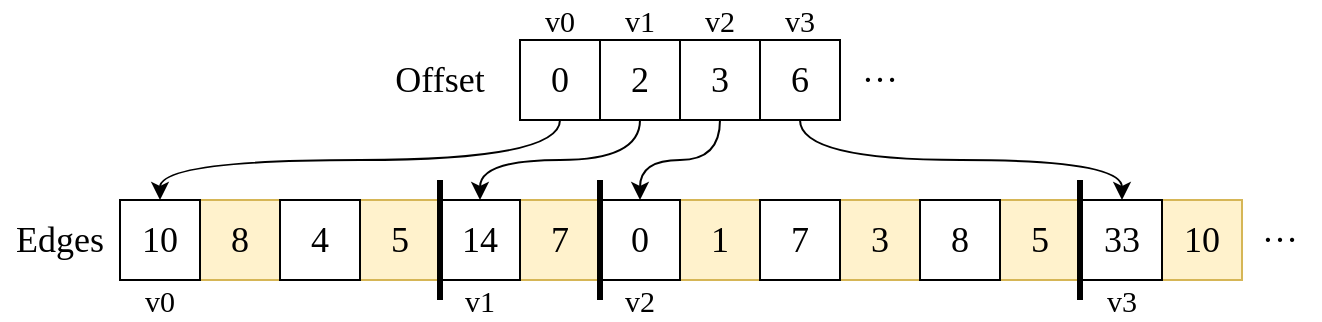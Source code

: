 <mxfile version="10.7.1" type="device"><diagram id="bMTfq0BPbaWWqMItNb-N" name="CSR"><mxGraphModel dx="780" dy="1114" grid="1" gridSize="10" guides="1" tooltips="1" connect="1" arrows="1" fold="1" page="1" pageScale="1" pageWidth="827" pageHeight="1169" math="0" shadow="0"><root><mxCell id="mCJtNt_DNNyWUNeqFt2X-0"/><mxCell id="mCJtNt_DNNyWUNeqFt2X-1" parent="mCJtNt_DNNyWUNeqFt2X-0"/><mxCell id="BmIuzBI4lq7zPZ3XWmBA-3" value="1" style="whiteSpace=wrap;html=1;aspect=fixed;fontSize=18;fontFamily=Caribli;fillColor=#fff2cc;strokeColor=#d6b656;" vertex="1" parent="mCJtNt_DNNyWUNeqFt2X-1"><mxGeometry x="440" y="280" width="40" height="40" as="geometry"/></mxCell><mxCell id="BmIuzBI4lq7zPZ3XWmBA-4" value="3" style="whiteSpace=wrap;html=1;aspect=fixed;fontSize=18;fontFamily=Caribli;fillColor=#fff2cc;strokeColor=#d6b656;" vertex="1" parent="mCJtNt_DNNyWUNeqFt2X-1"><mxGeometry x="520" y="280" width="40" height="40" as="geometry"/></mxCell><mxCell id="BmIuzBI4lq7zPZ3XWmBA-7" value="10" style="whiteSpace=wrap;html=1;aspect=fixed;fontSize=18;fontFamily=Caribli;fillColor=#fff2cc;strokeColor=#d6b656;" vertex="1" parent="mCJtNt_DNNyWUNeqFt2X-1"><mxGeometry x="681" y="280" width="40" height="40" as="geometry"/></mxCell><mxCell id="BmIuzBI4lq7zPZ3XWmBA-6" value="5" style="whiteSpace=wrap;html=1;aspect=fixed;fontSize=18;fontFamily=Caribli;fillColor=#fff2cc;strokeColor=#d6b656;" vertex="1" parent="mCJtNt_DNNyWUNeqFt2X-1"><mxGeometry x="600" y="280" width="40" height="40" as="geometry"/></mxCell><mxCell id="BmIuzBI4lq7zPZ3XWmBA-2" value="7" style="whiteSpace=wrap;html=1;aspect=fixed;fontSize=18;fontFamily=Caribli;fillColor=#fff2cc;strokeColor=#d6b656;" vertex="1" parent="mCJtNt_DNNyWUNeqFt2X-1"><mxGeometry x="360" y="280" width="40" height="40" as="geometry"/></mxCell><mxCell id="BmIuzBI4lq7zPZ3XWmBA-0" value="8" style="whiteSpace=wrap;html=1;aspect=fixed;fontSize=18;fontFamily=Caribli;fillColor=#fff2cc;strokeColor=#d6b656;" vertex="1" parent="mCJtNt_DNNyWUNeqFt2X-1"><mxGeometry x="200" y="280" width="40" height="40" as="geometry"/></mxCell><mxCell id="BmIuzBI4lq7zPZ3XWmBA-1" value="5" style="whiteSpace=wrap;html=1;aspect=fixed;fontSize=18;fontFamily=Caribli;fillColor=#fff2cc;strokeColor=#d6b656;" vertex="1" parent="mCJtNt_DNNyWUNeqFt2X-1"><mxGeometry x="280" y="280" width="40" height="40" as="geometry"/></mxCell><mxCell id="mCJtNt_DNNyWUNeqFt2X-15" style="edgeStyle=orthogonalEdgeStyle;rounded=0;orthogonalLoop=1;jettySize=auto;html=1;exitX=0.5;exitY=1;exitDx=0;exitDy=0;fontSize=18;curved=1;fontFamily=Caribli;" parent="mCJtNt_DNNyWUNeqFt2X-1" source="mCJtNt_DNNyWUNeqFt2X-2" target="mCJtNt_DNNyWUNeqFt2X-7" edge="1"><mxGeometry relative="1" as="geometry"/></mxCell><mxCell id="mCJtNt_DNNyWUNeqFt2X-2" value="0" style="whiteSpace=wrap;html=1;aspect=fixed;fontSize=18;fontFamily=Caribli;" parent="mCJtNt_DNNyWUNeqFt2X-1" vertex="1"><mxGeometry x="360" y="200" width="40" height="40" as="geometry"/></mxCell><mxCell id="BmIuzBI4lq7zPZ3XWmBA-8" style="edgeStyle=orthogonalEdgeStyle;rounded=0;orthogonalLoop=1;jettySize=auto;html=1;exitX=0.5;exitY=1;exitDx=0;exitDy=0;entryX=0.5;entryY=0;entryDx=0;entryDy=0;curved=1;" edge="1" parent="mCJtNt_DNNyWUNeqFt2X-1" source="mCJtNt_DNNyWUNeqFt2X-3" target="mCJtNt_DNNyWUNeqFt2X-11"><mxGeometry relative="1" as="geometry"/></mxCell><mxCell id="mCJtNt_DNNyWUNeqFt2X-3" value="2" style="whiteSpace=wrap;html=1;aspect=fixed;fontSize=18;fontFamily=Caribli;" parent="mCJtNt_DNNyWUNeqFt2X-1" vertex="1"><mxGeometry x="400" y="200" width="40" height="40" as="geometry"/></mxCell><mxCell id="BmIuzBI4lq7zPZ3XWmBA-9" style="edgeStyle=orthogonalEdgeStyle;curved=1;rounded=0;orthogonalLoop=1;jettySize=auto;html=1;exitX=0.5;exitY=1;exitDx=0;exitDy=0;entryX=0.5;entryY=0;entryDx=0;entryDy=0;" edge="1" parent="mCJtNt_DNNyWUNeqFt2X-1" source="mCJtNt_DNNyWUNeqFt2X-4" target="mCJtNt_DNNyWUNeqFt2X-12"><mxGeometry relative="1" as="geometry"/></mxCell><mxCell id="mCJtNt_DNNyWUNeqFt2X-4" value="3" style="whiteSpace=wrap;html=1;aspect=fixed;fontSize=18;fontFamily=Caribli;" parent="mCJtNt_DNNyWUNeqFt2X-1" vertex="1"><mxGeometry x="440" y="200" width="40" height="40" as="geometry"/></mxCell><mxCell id="BmIuzBI4lq7zPZ3XWmBA-10" style="edgeStyle=orthogonalEdgeStyle;curved=1;rounded=0;orthogonalLoop=1;jettySize=auto;html=1;exitX=0.5;exitY=1;exitDx=0;exitDy=0;entryX=0.5;entryY=0;entryDx=0;entryDy=0;" edge="1" parent="mCJtNt_DNNyWUNeqFt2X-1" source="mCJtNt_DNNyWUNeqFt2X-5" target="mCJtNt_DNNyWUNeqFt2X-18"><mxGeometry relative="1" as="geometry"/></mxCell><mxCell id="mCJtNt_DNNyWUNeqFt2X-5" value="6" style="whiteSpace=wrap;html=1;aspect=fixed;fontSize=18;fontFamily=Caribli;" parent="mCJtNt_DNNyWUNeqFt2X-1" vertex="1"><mxGeometry x="480" y="200" width="40" height="40" as="geometry"/></mxCell><mxCell id="mCJtNt_DNNyWUNeqFt2X-7" value="10" style="whiteSpace=wrap;html=1;aspect=fixed;fontSize=18;fontFamily=Caribli;" parent="mCJtNt_DNNyWUNeqFt2X-1" vertex="1"><mxGeometry x="160" y="280" width="40" height="40" as="geometry"/></mxCell><mxCell id="mCJtNt_DNNyWUNeqFt2X-10" value="4" style="whiteSpace=wrap;html=1;aspect=fixed;fontSize=18;fontFamily=Caribli;" parent="mCJtNt_DNNyWUNeqFt2X-1" vertex="1"><mxGeometry x="240" y="280" width="40" height="40" as="geometry"/></mxCell><mxCell id="mCJtNt_DNNyWUNeqFt2X-11" value="14" style="whiteSpace=wrap;html=1;aspect=fixed;fontSize=18;fontFamily=Caribli;" parent="mCJtNt_DNNyWUNeqFt2X-1" vertex="1"><mxGeometry x="320" y="280" width="40" height="40" as="geometry"/></mxCell><mxCell id="mCJtNt_DNNyWUNeqFt2X-12" value="0" style="whiteSpace=wrap;html=1;aspect=fixed;fontSize=18;fontFamily=Caribli;" parent="mCJtNt_DNNyWUNeqFt2X-1" vertex="1"><mxGeometry x="400" y="280" width="40" height="40" as="geometry"/></mxCell><mxCell id="mCJtNt_DNNyWUNeqFt2X-13" value="7" style="whiteSpace=wrap;html=1;aspect=fixed;fontSize=18;fontFamily=Caribli;" parent="mCJtNt_DNNyWUNeqFt2X-1" vertex="1"><mxGeometry x="480" y="280" width="40" height="40" as="geometry"/></mxCell><mxCell id="mCJtNt_DNNyWUNeqFt2X-14" value="8" style="whiteSpace=wrap;html=1;aspect=fixed;fontSize=18;fontFamily=Caribli;" parent="mCJtNt_DNNyWUNeqFt2X-1" vertex="1"><mxGeometry x="560" y="280" width="40" height="40" as="geometry"/></mxCell><mxCell id="mCJtNt_DNNyWUNeqFt2X-18" value="33" style="whiteSpace=wrap;html=1;aspect=fixed;fontSize=18;fontFamily=Caribli;" parent="mCJtNt_DNNyWUNeqFt2X-1" vertex="1"><mxGeometry x="641" y="280" width="40" height="40" as="geometry"/></mxCell><mxCell id="mCJtNt_DNNyWUNeqFt2X-20" value="Offset" style="text;html=1;strokeColor=none;fillColor=none;align=center;verticalAlign=middle;whiteSpace=wrap;rounded=0;fontSize=18;fontFamily=Caribli;" parent="mCJtNt_DNNyWUNeqFt2X-1" vertex="1"><mxGeometry x="290" y="200" width="60" height="40" as="geometry"/></mxCell><mxCell id="mCJtNt_DNNyWUNeqFt2X-21" value="Edges" style="text;html=1;strokeColor=none;fillColor=none;align=center;verticalAlign=middle;whiteSpace=wrap;rounded=0;fontSize=18;fontFamily=Caribli;" parent="mCJtNt_DNNyWUNeqFt2X-1" vertex="1"><mxGeometry x="100" y="280" width="60" height="40" as="geometry"/></mxCell><mxCell id="mCJtNt_DNNyWUNeqFt2X-22" value="" style="endArrow=none;html=1;fontSize=18;strokeWidth=3;fontFamily=Caribli;" parent="mCJtNt_DNNyWUNeqFt2X-1" edge="1"><mxGeometry width="50" height="50" relative="1" as="geometry"><mxPoint x="320" y="330" as="sourcePoint"/><mxPoint x="320" y="270" as="targetPoint"/></mxGeometry></mxCell><mxCell id="mCJtNt_DNNyWUNeqFt2X-23" value="" style="endArrow=none;html=1;fontSize=18;strokeWidth=3;fontFamily=Caribli;" parent="mCJtNt_DNNyWUNeqFt2X-1" edge="1"><mxGeometry width="50" height="50" relative="1" as="geometry"><mxPoint x="400" y="330" as="sourcePoint"/><mxPoint x="400" y="270" as="targetPoint"/></mxGeometry></mxCell><mxCell id="mCJtNt_DNNyWUNeqFt2X-24" value="" style="endArrow=none;html=1;fontSize=18;strokeWidth=3;fontFamily=Caribli;" parent="mCJtNt_DNNyWUNeqFt2X-1" edge="1"><mxGeometry width="50" height="50" relative="1" as="geometry"><mxPoint x="640" y="330" as="sourcePoint"/><mxPoint x="640" y="270" as="targetPoint"/></mxGeometry></mxCell><mxCell id="mCJtNt_DNNyWUNeqFt2X-44" value="…" style="text;html=1;strokeColor=none;fillColor=none;align=center;verticalAlign=middle;whiteSpace=wrap;rounded=0;fontSize=18;fontFamily=Caribli;" parent="mCJtNt_DNNyWUNeqFt2X-1" vertex="1"><mxGeometry x="520" y="200" width="40" height="30" as="geometry"/></mxCell><mxCell id="mCJtNt_DNNyWUNeqFt2X-45" value="…" style="text;html=1;strokeColor=none;fillColor=none;align=center;verticalAlign=middle;whiteSpace=wrap;rounded=0;fontSize=18;fontFamily=Caribli;" parent="mCJtNt_DNNyWUNeqFt2X-1" vertex="1"><mxGeometry x="720" y="280" width="40" height="30" as="geometry"/></mxCell><mxCell id="8oBaREq0hKQxTMz6icSU-0" value="&lt;font style=&quot;font-size: 15px&quot;&gt;v0&lt;/font&gt;" style="text;html=1;strokeColor=none;fillColor=none;align=center;verticalAlign=middle;whiteSpace=wrap;rounded=0;fontFamily=Caribli;" parent="mCJtNt_DNNyWUNeqFt2X-1" vertex="1"><mxGeometry x="360" y="180" width="40" height="20" as="geometry"/></mxCell><mxCell id="8oBaREq0hKQxTMz6icSU-5" value="&lt;font style=&quot;font-size: 15px&quot;&gt;v1&lt;/font&gt;" style="text;html=1;strokeColor=none;fillColor=none;align=center;verticalAlign=middle;whiteSpace=wrap;rounded=0;fontFamily=Caribli;" parent="mCJtNt_DNNyWUNeqFt2X-1" vertex="1"><mxGeometry x="400" y="180" width="40" height="20" as="geometry"/></mxCell><mxCell id="8oBaREq0hKQxTMz6icSU-6" value="&lt;font style=&quot;font-size: 15px&quot;&gt;v2&lt;/font&gt;" style="text;html=1;strokeColor=none;fillColor=none;align=center;verticalAlign=middle;whiteSpace=wrap;rounded=0;fontFamily=Caribli;" parent="mCJtNt_DNNyWUNeqFt2X-1" vertex="1"><mxGeometry x="440" y="180" width="40" height="20" as="geometry"/></mxCell><mxCell id="8oBaREq0hKQxTMz6icSU-7" value="&lt;font style=&quot;font-size: 15px&quot;&gt;v3&lt;/font&gt;" style="text;html=1;strokeColor=none;fillColor=none;align=center;verticalAlign=middle;whiteSpace=wrap;rounded=0;fontFamily=Caribli;" parent="mCJtNt_DNNyWUNeqFt2X-1" vertex="1"><mxGeometry x="480" y="180" width="40" height="20" as="geometry"/></mxCell><mxCell id="8oBaREq0hKQxTMz6icSU-8" value="&lt;font style=&quot;font-size: 15px&quot;&gt;v0&lt;/font&gt;" style="text;html=1;strokeColor=none;fillColor=none;align=center;verticalAlign=middle;whiteSpace=wrap;rounded=0;fontFamily=Caribli;" parent="mCJtNt_DNNyWUNeqFt2X-1" vertex="1"><mxGeometry x="160" y="320" width="40" height="20" as="geometry"/></mxCell><mxCell id="8oBaREq0hKQxTMz6icSU-9" value="&lt;font style=&quot;font-size: 15px&quot;&gt;v1&lt;/font&gt;" style="text;html=1;strokeColor=none;fillColor=none;align=center;verticalAlign=middle;whiteSpace=wrap;rounded=0;fontFamily=Caribli;" parent="mCJtNt_DNNyWUNeqFt2X-1" vertex="1"><mxGeometry x="320" y="320" width="40" height="20" as="geometry"/></mxCell><mxCell id="8oBaREq0hKQxTMz6icSU-10" value="&lt;font style=&quot;font-size: 15px&quot;&gt;v2&lt;/font&gt;" style="text;html=1;strokeColor=none;fillColor=none;align=center;verticalAlign=middle;whiteSpace=wrap;rounded=0;fontFamily=Caribli;" parent="mCJtNt_DNNyWUNeqFt2X-1" vertex="1"><mxGeometry x="400" y="320" width="40" height="20" as="geometry"/></mxCell><mxCell id="8oBaREq0hKQxTMz6icSU-11" value="&lt;font style=&quot;font-size: 15px&quot;&gt;v3&lt;/font&gt;" style="text;html=1;strokeColor=none;fillColor=none;align=center;verticalAlign=middle;whiteSpace=wrap;rounded=0;fontFamily=Caribli;" parent="mCJtNt_DNNyWUNeqFt2X-1" vertex="1"><mxGeometry x="641" y="320" width="40" height="20" as="geometry"/></mxCell></root></mxGraphModel></diagram></mxfile>
